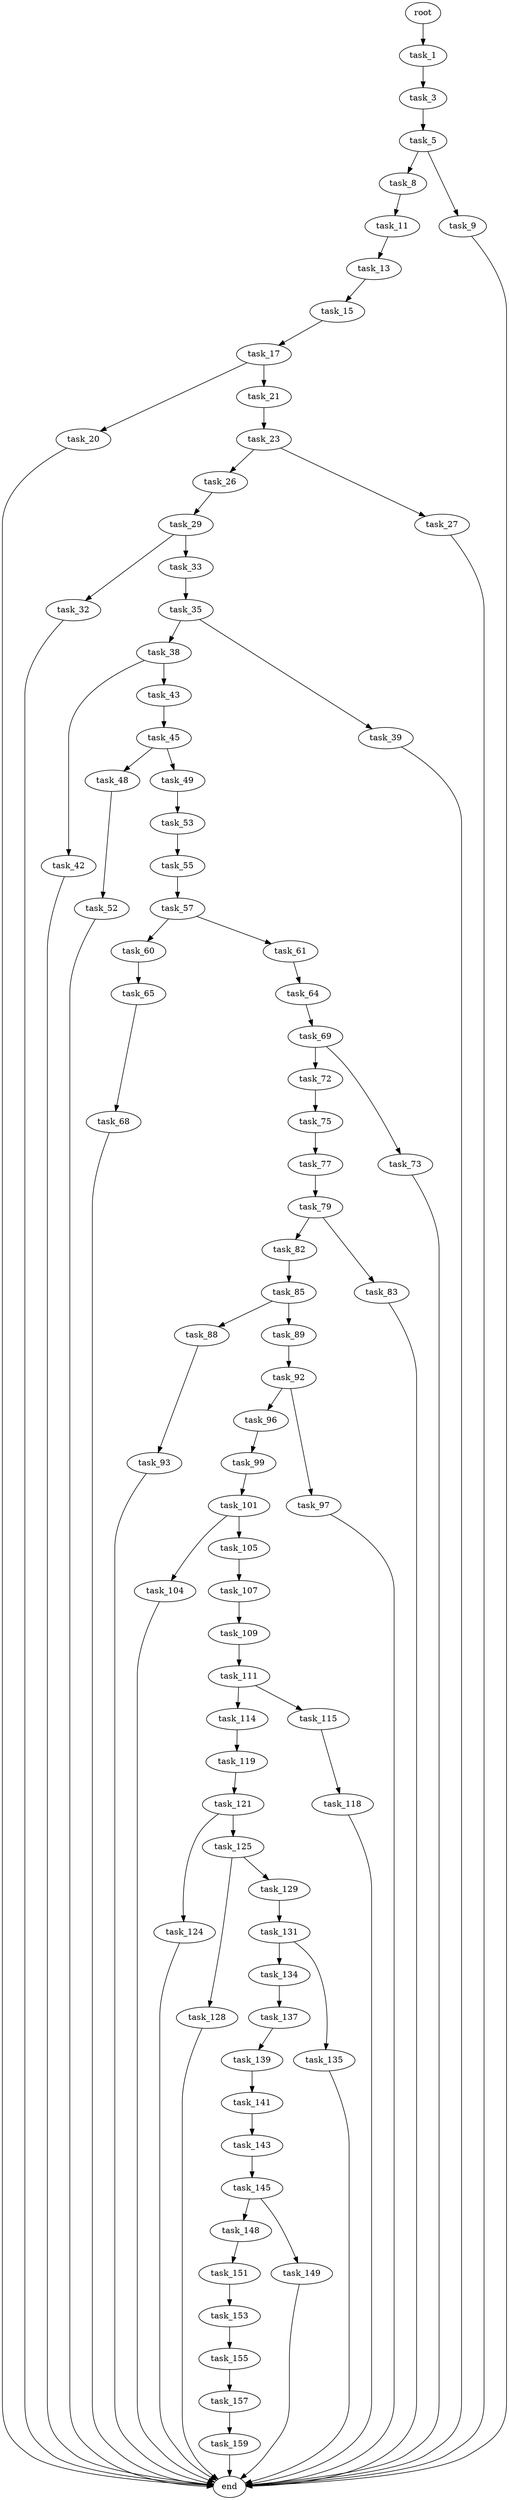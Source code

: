 digraph G {
  root [size="0.000000"];
  task_1 [size="1073741824000.000000"];
  task_3 [size="7466852483.000000"];
  task_5 [size="1081903907738.000000"];
  task_8 [size="144581357027.000000"];
  task_9 [size="665001202130.000000"];
  task_11 [size="368293445632.000000"];
  task_13 [size="45407023776.000000"];
  task_15 [size="228101526866.000000"];
  task_17 [size="318367606687.000000"];
  task_20 [size="16913431722.000000"];
  task_21 [size="8589934592.000000"];
  task_23 [size="24426292350.000000"];
  task_26 [size="134217728000.000000"];
  task_27 [size="2063670787.000000"];
  task_29 [size="20495552327.000000"];
  task_32 [size="259540277855.000000"];
  task_33 [size="8617562152.000000"];
  task_35 [size="159738852681.000000"];
  task_38 [size="8589934592.000000"];
  task_39 [size="26001399742.000000"];
  task_42 [size="447926017742.000000"];
  task_43 [size="537950067452.000000"];
  task_45 [size="8001876441.000000"];
  task_48 [size="1073741824000.000000"];
  task_49 [size="353947510427.000000"];
  task_52 [size="14223614625.000000"];
  task_53 [size="7390911423.000000"];
  task_55 [size="8589934592.000000"];
  task_57 [size="584345519069.000000"];
  task_60 [size="18405436459.000000"];
  task_61 [size="239496206903.000000"];
  task_64 [size="51782217179.000000"];
  task_65 [size="182671632515.000000"];
  task_68 [size="21351849343.000000"];
  task_69 [size="782757789696.000000"];
  task_72 [size="462760045364.000000"];
  task_73 [size="231928233984.000000"];
  task_75 [size="4164562055.000000"];
  task_77 [size="1913447352.000000"];
  task_79 [size="131660472817.000000"];
  task_82 [size="4744786703.000000"];
  task_83 [size="549755813888.000000"];
  task_85 [size="9269675733.000000"];
  task_88 [size="134217728000.000000"];
  task_89 [size="640418426803.000000"];
  task_92 [size="134217728000.000000"];
  task_93 [size="8589934592.000000"];
  task_96 [size="368293445632.000000"];
  task_97 [size="43766281175.000000"];
  task_99 [size="836547596943.000000"];
  task_101 [size="204540736135.000000"];
  task_104 [size="121877981811.000000"];
  task_105 [size="28991029248.000000"];
  task_107 [size="36506883322.000000"];
  task_109 [size="820081182874.000000"];
  task_111 [size="368293445632.000000"];
  task_114 [size="68719476736.000000"];
  task_115 [size="241847282171.000000"];
  task_118 [size="782757789696.000000"];
  task_119 [size="125184884710.000000"];
  task_121 [size="38692493831.000000"];
  task_124 [size="112512993082.000000"];
  task_125 [size="94523300396.000000"];
  task_128 [size="3516586065.000000"];
  task_129 [size="2815157976.000000"];
  task_131 [size="266276478085.000000"];
  task_134 [size="68719476736.000000"];
  task_135 [size="782757789696.000000"];
  task_137 [size="23075169703.000000"];
  task_139 [size="28991029248.000000"];
  task_141 [size="2314388962.000000"];
  task_143 [size="28991029248.000000"];
  task_145 [size="4339695325.000000"];
  task_148 [size="44877783524.000000"];
  task_149 [size="68719476736.000000"];
  task_151 [size="29059024979.000000"];
  task_153 [size="368293445632.000000"];
  task_155 [size="6034732876.000000"];
  task_157 [size="885810336431.000000"];
  task_159 [size="15115931658.000000"];
  end [size="0.000000"];

  root -> task_1 [size="1.000000"];
  task_1 -> task_3 [size="838860800.000000"];
  task_3 -> task_5 [size="134217728.000000"];
  task_5 -> task_8 [size="838860800.000000"];
  task_5 -> task_9 [size="838860800.000000"];
  task_8 -> task_11 [size="134217728.000000"];
  task_9 -> end [size="1.000000"];
  task_11 -> task_13 [size="411041792.000000"];
  task_13 -> task_15 [size="134217728.000000"];
  task_15 -> task_17 [size="411041792.000000"];
  task_17 -> task_20 [size="209715200.000000"];
  task_17 -> task_21 [size="209715200.000000"];
  task_20 -> end [size="1.000000"];
  task_21 -> task_23 [size="33554432.000000"];
  task_23 -> task_26 [size="679477248.000000"];
  task_23 -> task_27 [size="679477248.000000"];
  task_26 -> task_29 [size="209715200.000000"];
  task_27 -> end [size="1.000000"];
  task_29 -> task_32 [size="33554432.000000"];
  task_29 -> task_33 [size="33554432.000000"];
  task_32 -> end [size="1.000000"];
  task_33 -> task_35 [size="301989888.000000"];
  task_35 -> task_38 [size="134217728.000000"];
  task_35 -> task_39 [size="134217728.000000"];
  task_38 -> task_42 [size="33554432.000000"];
  task_38 -> task_43 [size="33554432.000000"];
  task_39 -> end [size="1.000000"];
  task_42 -> end [size="1.000000"];
  task_43 -> task_45 [size="679477248.000000"];
  task_45 -> task_48 [size="134217728.000000"];
  task_45 -> task_49 [size="134217728.000000"];
  task_48 -> task_52 [size="838860800.000000"];
  task_49 -> task_53 [size="301989888.000000"];
  task_52 -> end [size="1.000000"];
  task_53 -> task_55 [size="301989888.000000"];
  task_55 -> task_57 [size="33554432.000000"];
  task_57 -> task_60 [size="679477248.000000"];
  task_57 -> task_61 [size="679477248.000000"];
  task_60 -> task_65 [size="838860800.000000"];
  task_61 -> task_64 [size="301989888.000000"];
  task_64 -> task_69 [size="209715200.000000"];
  task_65 -> task_68 [size="838860800.000000"];
  task_68 -> end [size="1.000000"];
  task_69 -> task_72 [size="679477248.000000"];
  task_69 -> task_73 [size="679477248.000000"];
  task_72 -> task_75 [size="679477248.000000"];
  task_73 -> end [size="1.000000"];
  task_75 -> task_77 [size="301989888.000000"];
  task_77 -> task_79 [size="209715200.000000"];
  task_79 -> task_82 [size="301989888.000000"];
  task_79 -> task_83 [size="301989888.000000"];
  task_82 -> task_85 [size="536870912.000000"];
  task_83 -> end [size="1.000000"];
  task_85 -> task_88 [size="301989888.000000"];
  task_85 -> task_89 [size="301989888.000000"];
  task_88 -> task_93 [size="209715200.000000"];
  task_89 -> task_92 [size="536870912.000000"];
  task_92 -> task_96 [size="209715200.000000"];
  task_92 -> task_97 [size="209715200.000000"];
  task_93 -> end [size="1.000000"];
  task_96 -> task_99 [size="411041792.000000"];
  task_97 -> end [size="1.000000"];
  task_99 -> task_101 [size="679477248.000000"];
  task_101 -> task_104 [size="134217728.000000"];
  task_101 -> task_105 [size="134217728.000000"];
  task_104 -> end [size="1.000000"];
  task_105 -> task_107 [size="75497472.000000"];
  task_107 -> task_109 [size="33554432.000000"];
  task_109 -> task_111 [size="679477248.000000"];
  task_111 -> task_114 [size="411041792.000000"];
  task_111 -> task_115 [size="411041792.000000"];
  task_114 -> task_119 [size="134217728.000000"];
  task_115 -> task_118 [size="679477248.000000"];
  task_118 -> end [size="1.000000"];
  task_119 -> task_121 [size="209715200.000000"];
  task_121 -> task_124 [size="838860800.000000"];
  task_121 -> task_125 [size="838860800.000000"];
  task_124 -> end [size="1.000000"];
  task_125 -> task_128 [size="75497472.000000"];
  task_125 -> task_129 [size="75497472.000000"];
  task_128 -> end [size="1.000000"];
  task_129 -> task_131 [size="75497472.000000"];
  task_131 -> task_134 [size="301989888.000000"];
  task_131 -> task_135 [size="301989888.000000"];
  task_134 -> task_137 [size="134217728.000000"];
  task_135 -> end [size="1.000000"];
  task_137 -> task_139 [size="679477248.000000"];
  task_139 -> task_141 [size="75497472.000000"];
  task_141 -> task_143 [size="134217728.000000"];
  task_143 -> task_145 [size="75497472.000000"];
  task_145 -> task_148 [size="209715200.000000"];
  task_145 -> task_149 [size="209715200.000000"];
  task_148 -> task_151 [size="838860800.000000"];
  task_149 -> end [size="1.000000"];
  task_151 -> task_153 [size="838860800.000000"];
  task_153 -> task_155 [size="411041792.000000"];
  task_155 -> task_157 [size="134217728.000000"];
  task_157 -> task_159 [size="679477248.000000"];
  task_159 -> end [size="1.000000"];
}
